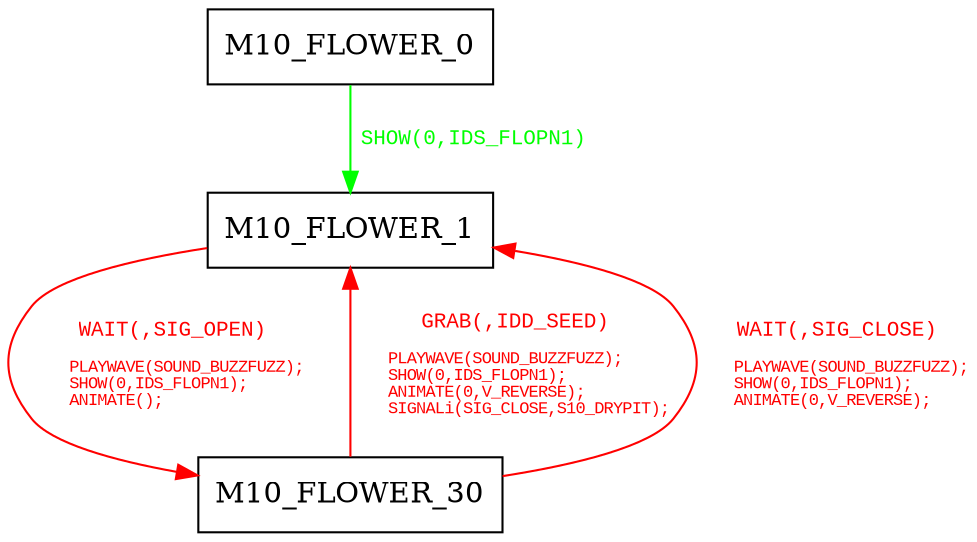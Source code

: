 digraph {
 node [shape=record];
"M10_FLOWER_0" -> "M10_FLOWER_1"[color=green, fontcolor=green, label=< <font face="Courier New" point-size="10">
SHOW(0,IDS_FLOPN1)<br/>
</font>>];
"M10_FLOWER_1" -> "M10_FLOWER_30"[color=red, fontcolor=red, label=< <font face="Courier New" point-size="10">
WAIT(,SIG_OPEN)<br/>
<font point-size="8"><br align="left"/>
    PLAYWAVE(SOUND_BUZZFUZZ);<br align="left"/>
    SHOW(0,IDS_FLOPN1);<br align="left"/>
    ANIMATE();<br align="left"/>
</font></font>>];
"M10_FLOWER_30" -> "M10_FLOWER_1"[color=red, fontcolor=red, label=< <font face="Courier New" point-size="10">
GRAB(,IDD_SEED)<br/>
<font point-size="8"><br align="left"/>
    PLAYWAVE(SOUND_BUZZFUZZ);<br align="left"/>
    SHOW(0,IDS_FLOPN1);<br align="left"/>
    ANIMATE(0,V_REVERSE);<br align="left"/>
    SIGNALi(SIG_CLOSE,S10_DRYPIT);<br align="left"/>
</font></font>>];
"M10_FLOWER_30" -> "M10_FLOWER_1"[color=red, fontcolor=red, label=< <font face="Courier New" point-size="10">
WAIT(,SIG_CLOSE)<br/>
<font point-size="8"><br align="left"/>
    PLAYWAVE(SOUND_BUZZFUZZ);<br align="left"/>
    SHOW(0,IDS_FLOPN1);<br align="left"/>
    ANIMATE(0,V_REVERSE);<br align="left"/>
</font></font>>];
}
